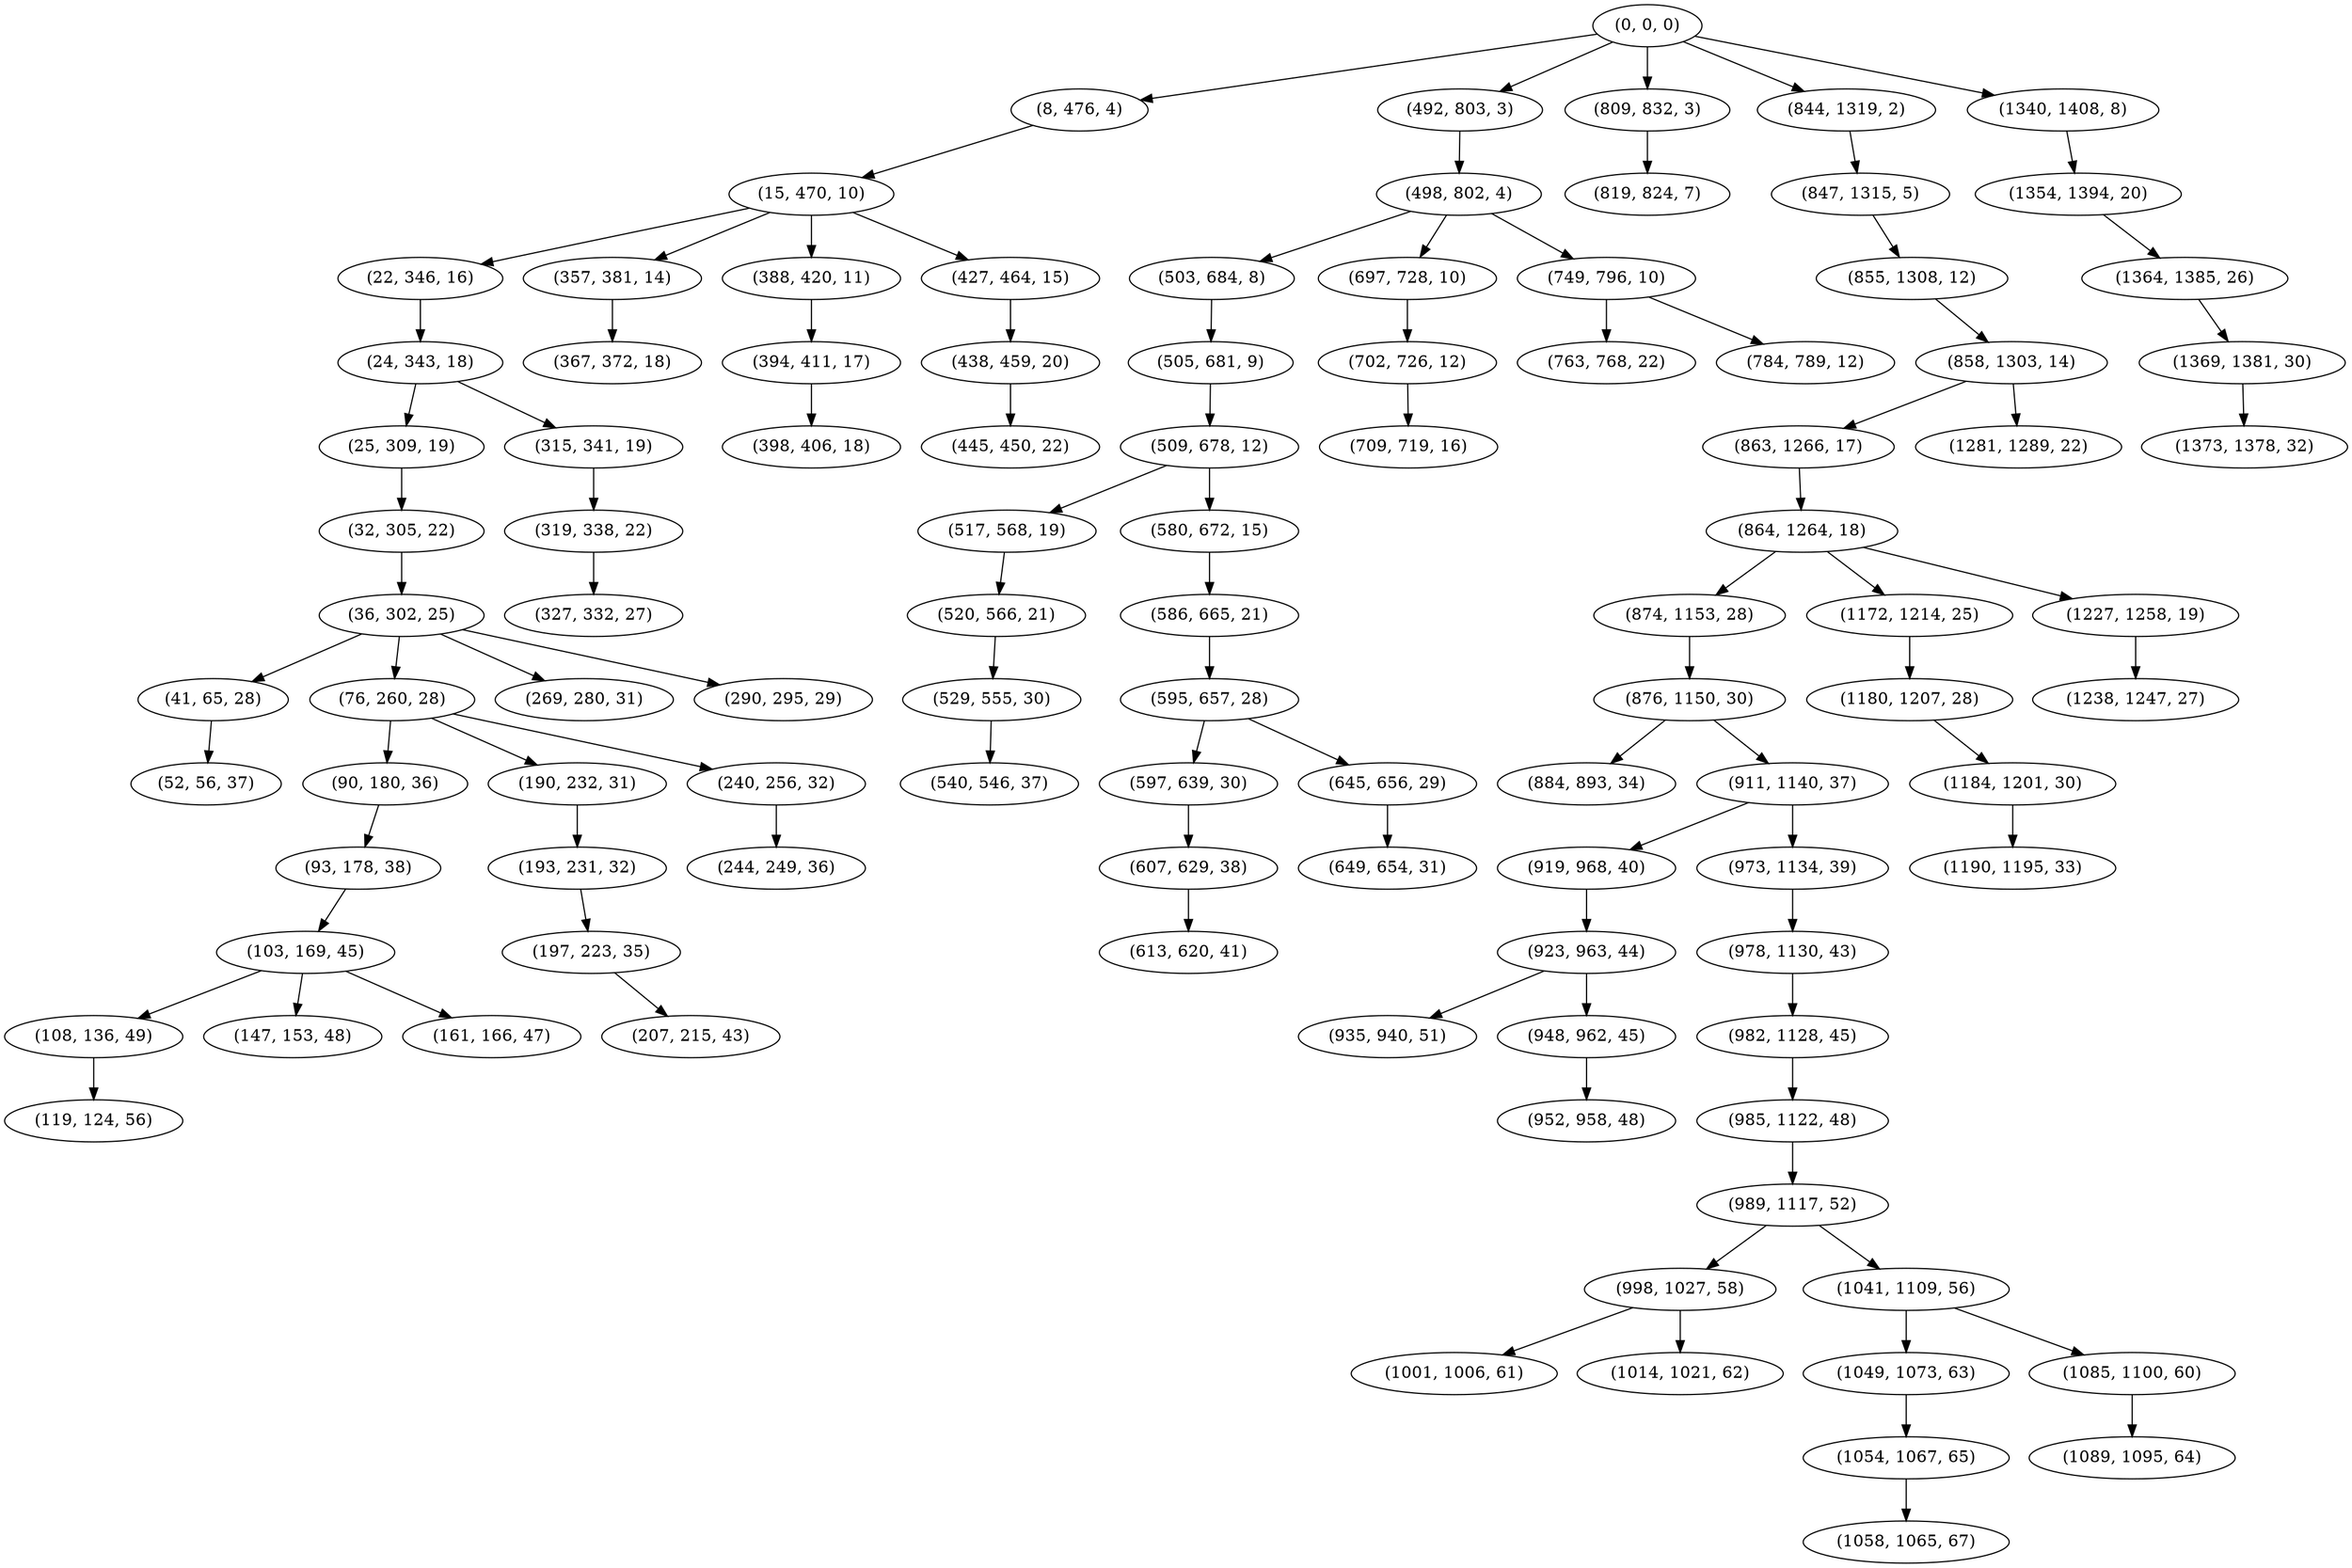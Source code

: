 digraph tree {
    "(0, 0, 0)";
    "(8, 476, 4)";
    "(15, 470, 10)";
    "(22, 346, 16)";
    "(24, 343, 18)";
    "(25, 309, 19)";
    "(32, 305, 22)";
    "(36, 302, 25)";
    "(41, 65, 28)";
    "(52, 56, 37)";
    "(76, 260, 28)";
    "(90, 180, 36)";
    "(93, 178, 38)";
    "(103, 169, 45)";
    "(108, 136, 49)";
    "(119, 124, 56)";
    "(147, 153, 48)";
    "(161, 166, 47)";
    "(190, 232, 31)";
    "(193, 231, 32)";
    "(197, 223, 35)";
    "(207, 215, 43)";
    "(240, 256, 32)";
    "(244, 249, 36)";
    "(269, 280, 31)";
    "(290, 295, 29)";
    "(315, 341, 19)";
    "(319, 338, 22)";
    "(327, 332, 27)";
    "(357, 381, 14)";
    "(367, 372, 18)";
    "(388, 420, 11)";
    "(394, 411, 17)";
    "(398, 406, 18)";
    "(427, 464, 15)";
    "(438, 459, 20)";
    "(445, 450, 22)";
    "(492, 803, 3)";
    "(498, 802, 4)";
    "(503, 684, 8)";
    "(505, 681, 9)";
    "(509, 678, 12)";
    "(517, 568, 19)";
    "(520, 566, 21)";
    "(529, 555, 30)";
    "(540, 546, 37)";
    "(580, 672, 15)";
    "(586, 665, 21)";
    "(595, 657, 28)";
    "(597, 639, 30)";
    "(607, 629, 38)";
    "(613, 620, 41)";
    "(645, 656, 29)";
    "(649, 654, 31)";
    "(697, 728, 10)";
    "(702, 726, 12)";
    "(709, 719, 16)";
    "(749, 796, 10)";
    "(763, 768, 22)";
    "(784, 789, 12)";
    "(809, 832, 3)";
    "(819, 824, 7)";
    "(844, 1319, 2)";
    "(847, 1315, 5)";
    "(855, 1308, 12)";
    "(858, 1303, 14)";
    "(863, 1266, 17)";
    "(864, 1264, 18)";
    "(874, 1153, 28)";
    "(876, 1150, 30)";
    "(884, 893, 34)";
    "(911, 1140, 37)";
    "(919, 968, 40)";
    "(923, 963, 44)";
    "(935, 940, 51)";
    "(948, 962, 45)";
    "(952, 958, 48)";
    "(973, 1134, 39)";
    "(978, 1130, 43)";
    "(982, 1128, 45)";
    "(985, 1122, 48)";
    "(989, 1117, 52)";
    "(998, 1027, 58)";
    "(1001, 1006, 61)";
    "(1014, 1021, 62)";
    "(1041, 1109, 56)";
    "(1049, 1073, 63)";
    "(1054, 1067, 65)";
    "(1058, 1065, 67)";
    "(1085, 1100, 60)";
    "(1089, 1095, 64)";
    "(1172, 1214, 25)";
    "(1180, 1207, 28)";
    "(1184, 1201, 30)";
    "(1190, 1195, 33)";
    "(1227, 1258, 19)";
    "(1238, 1247, 27)";
    "(1281, 1289, 22)";
    "(1340, 1408, 8)";
    "(1354, 1394, 20)";
    "(1364, 1385, 26)";
    "(1369, 1381, 30)";
    "(1373, 1378, 32)";
    "(0, 0, 0)" -> "(8, 476, 4)";
    "(0, 0, 0)" -> "(492, 803, 3)";
    "(0, 0, 0)" -> "(809, 832, 3)";
    "(0, 0, 0)" -> "(844, 1319, 2)";
    "(0, 0, 0)" -> "(1340, 1408, 8)";
    "(8, 476, 4)" -> "(15, 470, 10)";
    "(15, 470, 10)" -> "(22, 346, 16)";
    "(15, 470, 10)" -> "(357, 381, 14)";
    "(15, 470, 10)" -> "(388, 420, 11)";
    "(15, 470, 10)" -> "(427, 464, 15)";
    "(22, 346, 16)" -> "(24, 343, 18)";
    "(24, 343, 18)" -> "(25, 309, 19)";
    "(24, 343, 18)" -> "(315, 341, 19)";
    "(25, 309, 19)" -> "(32, 305, 22)";
    "(32, 305, 22)" -> "(36, 302, 25)";
    "(36, 302, 25)" -> "(41, 65, 28)";
    "(36, 302, 25)" -> "(76, 260, 28)";
    "(36, 302, 25)" -> "(269, 280, 31)";
    "(36, 302, 25)" -> "(290, 295, 29)";
    "(41, 65, 28)" -> "(52, 56, 37)";
    "(76, 260, 28)" -> "(90, 180, 36)";
    "(76, 260, 28)" -> "(190, 232, 31)";
    "(76, 260, 28)" -> "(240, 256, 32)";
    "(90, 180, 36)" -> "(93, 178, 38)";
    "(93, 178, 38)" -> "(103, 169, 45)";
    "(103, 169, 45)" -> "(108, 136, 49)";
    "(103, 169, 45)" -> "(147, 153, 48)";
    "(103, 169, 45)" -> "(161, 166, 47)";
    "(108, 136, 49)" -> "(119, 124, 56)";
    "(190, 232, 31)" -> "(193, 231, 32)";
    "(193, 231, 32)" -> "(197, 223, 35)";
    "(197, 223, 35)" -> "(207, 215, 43)";
    "(240, 256, 32)" -> "(244, 249, 36)";
    "(315, 341, 19)" -> "(319, 338, 22)";
    "(319, 338, 22)" -> "(327, 332, 27)";
    "(357, 381, 14)" -> "(367, 372, 18)";
    "(388, 420, 11)" -> "(394, 411, 17)";
    "(394, 411, 17)" -> "(398, 406, 18)";
    "(427, 464, 15)" -> "(438, 459, 20)";
    "(438, 459, 20)" -> "(445, 450, 22)";
    "(492, 803, 3)" -> "(498, 802, 4)";
    "(498, 802, 4)" -> "(503, 684, 8)";
    "(498, 802, 4)" -> "(697, 728, 10)";
    "(498, 802, 4)" -> "(749, 796, 10)";
    "(503, 684, 8)" -> "(505, 681, 9)";
    "(505, 681, 9)" -> "(509, 678, 12)";
    "(509, 678, 12)" -> "(517, 568, 19)";
    "(509, 678, 12)" -> "(580, 672, 15)";
    "(517, 568, 19)" -> "(520, 566, 21)";
    "(520, 566, 21)" -> "(529, 555, 30)";
    "(529, 555, 30)" -> "(540, 546, 37)";
    "(580, 672, 15)" -> "(586, 665, 21)";
    "(586, 665, 21)" -> "(595, 657, 28)";
    "(595, 657, 28)" -> "(597, 639, 30)";
    "(595, 657, 28)" -> "(645, 656, 29)";
    "(597, 639, 30)" -> "(607, 629, 38)";
    "(607, 629, 38)" -> "(613, 620, 41)";
    "(645, 656, 29)" -> "(649, 654, 31)";
    "(697, 728, 10)" -> "(702, 726, 12)";
    "(702, 726, 12)" -> "(709, 719, 16)";
    "(749, 796, 10)" -> "(763, 768, 22)";
    "(749, 796, 10)" -> "(784, 789, 12)";
    "(809, 832, 3)" -> "(819, 824, 7)";
    "(844, 1319, 2)" -> "(847, 1315, 5)";
    "(847, 1315, 5)" -> "(855, 1308, 12)";
    "(855, 1308, 12)" -> "(858, 1303, 14)";
    "(858, 1303, 14)" -> "(863, 1266, 17)";
    "(858, 1303, 14)" -> "(1281, 1289, 22)";
    "(863, 1266, 17)" -> "(864, 1264, 18)";
    "(864, 1264, 18)" -> "(874, 1153, 28)";
    "(864, 1264, 18)" -> "(1172, 1214, 25)";
    "(864, 1264, 18)" -> "(1227, 1258, 19)";
    "(874, 1153, 28)" -> "(876, 1150, 30)";
    "(876, 1150, 30)" -> "(884, 893, 34)";
    "(876, 1150, 30)" -> "(911, 1140, 37)";
    "(911, 1140, 37)" -> "(919, 968, 40)";
    "(911, 1140, 37)" -> "(973, 1134, 39)";
    "(919, 968, 40)" -> "(923, 963, 44)";
    "(923, 963, 44)" -> "(935, 940, 51)";
    "(923, 963, 44)" -> "(948, 962, 45)";
    "(948, 962, 45)" -> "(952, 958, 48)";
    "(973, 1134, 39)" -> "(978, 1130, 43)";
    "(978, 1130, 43)" -> "(982, 1128, 45)";
    "(982, 1128, 45)" -> "(985, 1122, 48)";
    "(985, 1122, 48)" -> "(989, 1117, 52)";
    "(989, 1117, 52)" -> "(998, 1027, 58)";
    "(989, 1117, 52)" -> "(1041, 1109, 56)";
    "(998, 1027, 58)" -> "(1001, 1006, 61)";
    "(998, 1027, 58)" -> "(1014, 1021, 62)";
    "(1041, 1109, 56)" -> "(1049, 1073, 63)";
    "(1041, 1109, 56)" -> "(1085, 1100, 60)";
    "(1049, 1073, 63)" -> "(1054, 1067, 65)";
    "(1054, 1067, 65)" -> "(1058, 1065, 67)";
    "(1085, 1100, 60)" -> "(1089, 1095, 64)";
    "(1172, 1214, 25)" -> "(1180, 1207, 28)";
    "(1180, 1207, 28)" -> "(1184, 1201, 30)";
    "(1184, 1201, 30)" -> "(1190, 1195, 33)";
    "(1227, 1258, 19)" -> "(1238, 1247, 27)";
    "(1340, 1408, 8)" -> "(1354, 1394, 20)";
    "(1354, 1394, 20)" -> "(1364, 1385, 26)";
    "(1364, 1385, 26)" -> "(1369, 1381, 30)";
    "(1369, 1381, 30)" -> "(1373, 1378, 32)";
}

